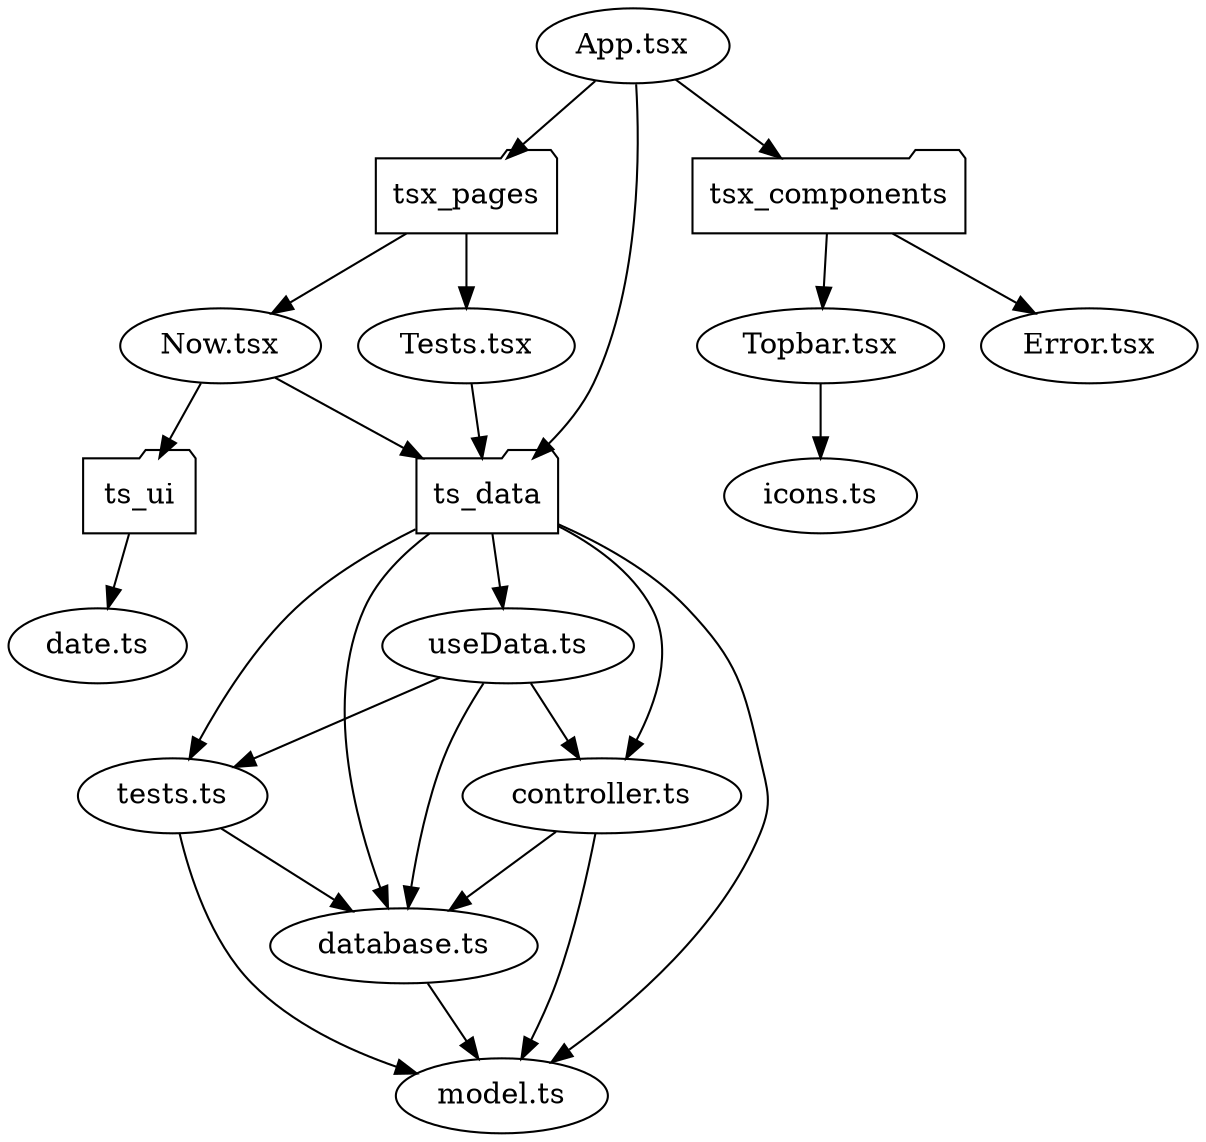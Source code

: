 digraph SRC {
  "App.tsx" -> {"ts_data" "tsx_components" "tsx_pages"};

  "tsx_pages" [shape=folder];
  "tsx_components" [shape=folder];
  "ts_ui" [shape=folder];
  "ts_data" [shape=folder];
  
  "tsx_pages" -> {"Now.tsx" "Tests.tsx"};
  "Now.tsx" -> {"ts_ui" "ts_data"};
  "Tests.tsx" -> {"ts_data"};

  "tsx_components" -> {"Error.tsx" "Topbar.tsx"};
  "Error.tsx" -> {};
  "Topbar.tsx" -> {"icons.ts"};
  "icons.ts" -> {};
  
  "ts_ui" -> {"date.ts"};
  "date.ts" -> {};
  
  "ts_data" -> {"controller.ts" "database.ts" "model.ts" "tests.ts" "useData.ts"};
  "useData.ts" -> {"controller.ts" "database.ts" "tests.ts"};
  "controller.ts" -> {"database.ts" "model.ts"};
  "database.ts" -> {"model.ts"};
  "model.ts" -> {};
  "tests.ts" -> {"database.ts" "model.ts"};
}
